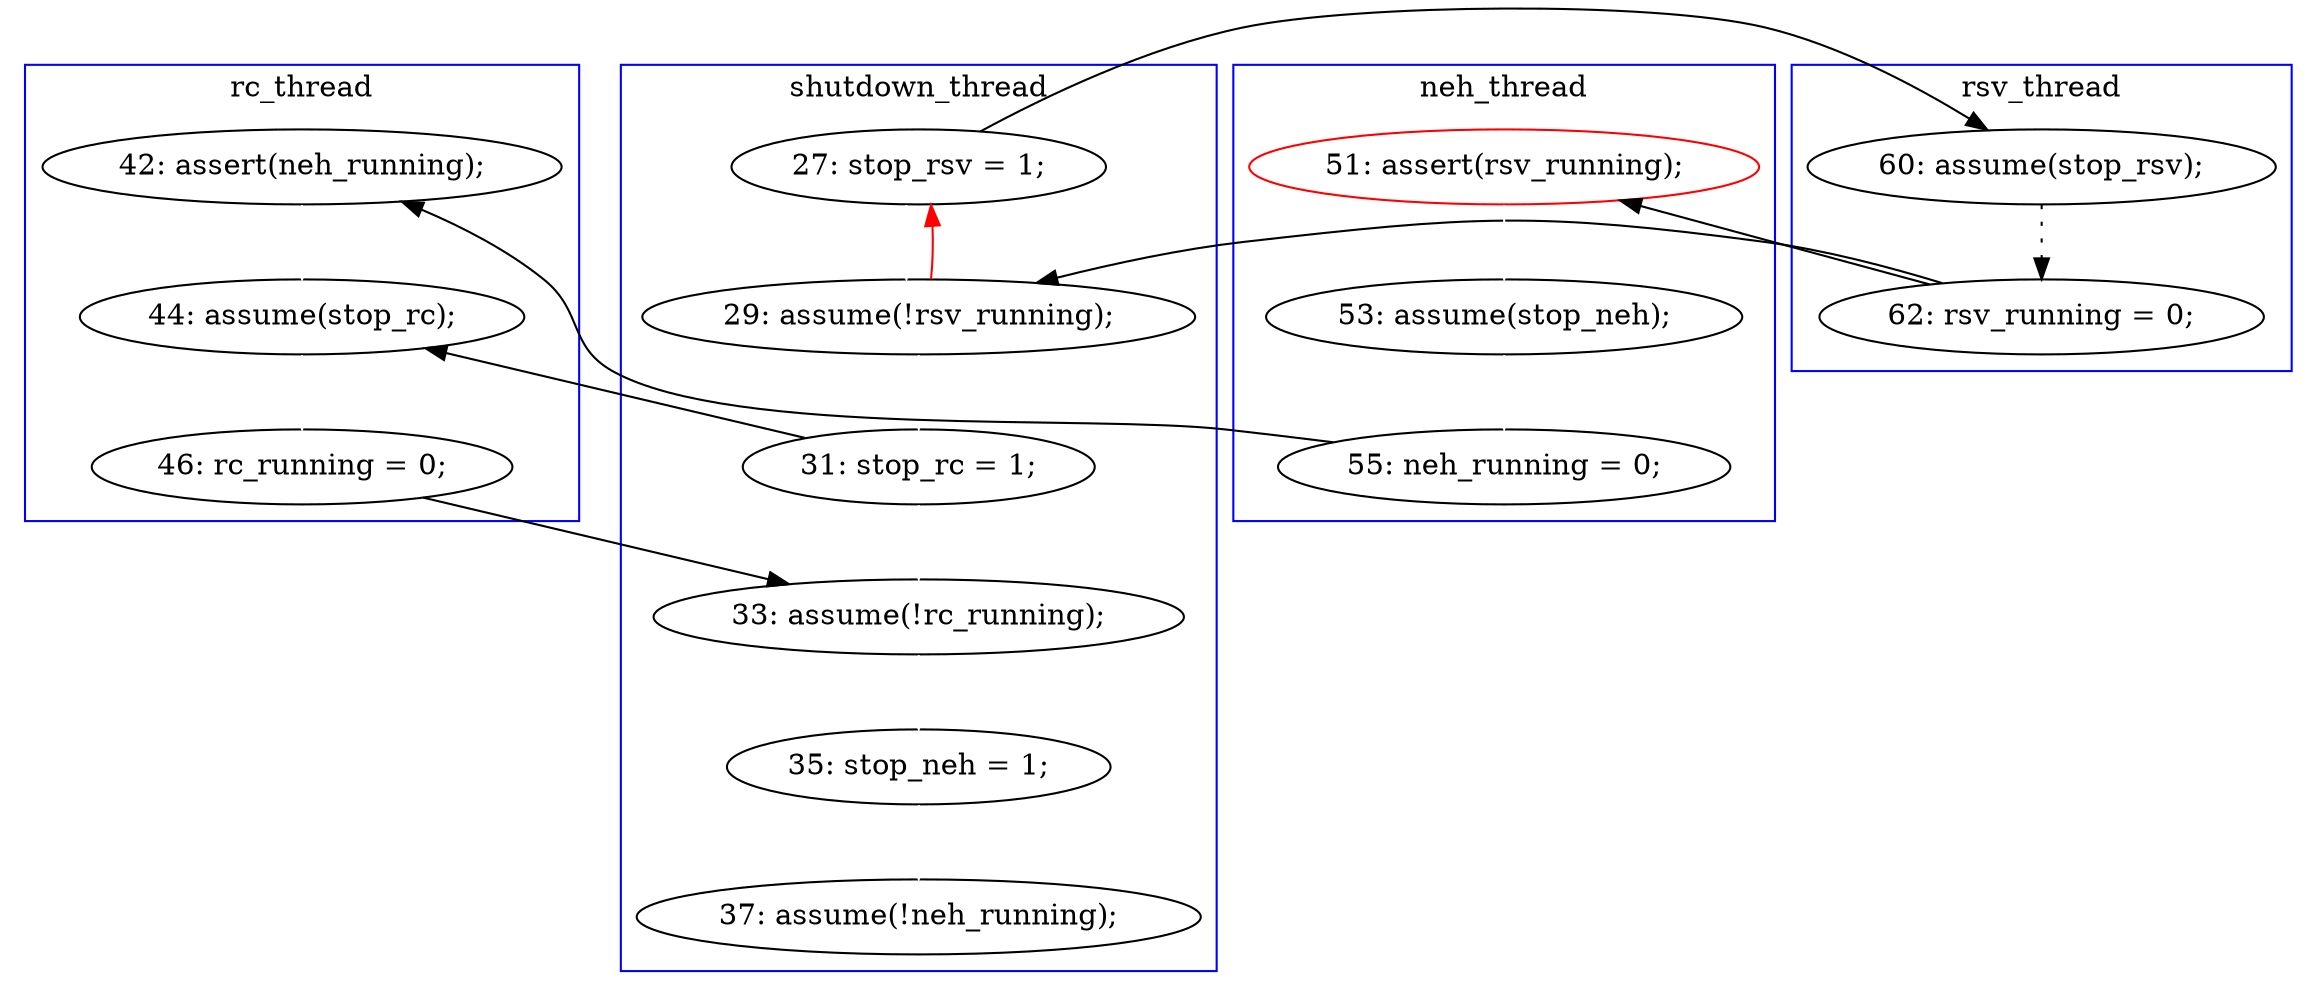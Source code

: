 digraph Counterexample {
	21 -> 30 [color = white, style = solid]
	21 -> 26 [color = black, style = solid, constraint = false]
	20 -> 21 [color = white, style = solid]
	16 -> 17 [color = black, style = dotted]
	12 -> 20 [color = white, style = solid]
	26 -> 28 [color = white, style = solid]
	18 -> 19 [color = white, style = solid]
	12 -> 16 [color = black, style = solid, constraint = false]
	28 -> 30 [color = black, style = solid, constraint = false]
	20 -> 12 [color = red, style = solid, constraint = false]
	17 -> 18 [color = black, style = solid, constraint = false]
	17 -> 20 [color = black, style = solid, constraint = false]
	31 -> 32 [color = white, style = solid]
	25 -> 26 [color = white, style = solid]
	24 -> 25 [color = black, style = solid, constraint = false]
	30 -> 31 [color = white, style = solid]
	19 -> 24 [color = white, style = solid]
	subgraph cluster4 {
		label = rsv_thread
		color = blue
		17  [label = "62: rsv_running = 0;"]
		16  [label = "60: assume(stop_rsv);"]
	}
	subgraph cluster3 {
		label = neh_thread
		color = blue
		24  [label = "55: neh_running = 0;"]
		18  [label = "51: assert(rsv_running);", color = red]
		19  [label = "53: assume(stop_neh);"]
	}
	subgraph cluster1 {
		label = shutdown_thread
		color = blue
		31  [label = "35: stop_neh = 1;"]
		20  [label = "29: assume(!rsv_running);"]
		30  [label = "33: assume(!rc_running);"]
		21  [label = "31: stop_rc = 1;"]
		12  [label = "27: stop_rsv = 1;"]
		32  [label = "37: assume(!neh_running);"]
	}
	subgraph cluster2 {
		label = rc_thread
		color = blue
		26  [label = "44: assume(stop_rc);"]
		25  [label = "42: assert(neh_running);"]
		28  [label = "46: rc_running = 0;"]
	}
}